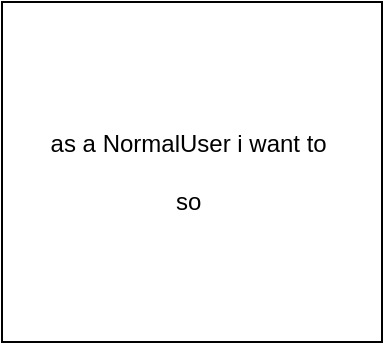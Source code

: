 <mxfile version="21.0.2" type="device"><diagram name="Page-1" id="_J-gU8ALB36tmz9gXd64"><mxGraphModel dx="724" dy="431" grid="1" gridSize="10" guides="1" tooltips="1" connect="1" arrows="1" fold="1" page="1" pageScale="1" pageWidth="850" pageHeight="1100" math="0" shadow="0"><root><mxCell id="0"/><mxCell id="1" parent="0"/><mxCell id="xW_xc2RcB6qXcji39pcL-1" value="as a NormalUser i want to&amp;nbsp;&lt;br&gt;&lt;br&gt;so&amp;nbsp;" style="rounded=0;whiteSpace=wrap;html=1;" vertex="1" parent="1"><mxGeometry x="160" y="30" width="190" height="170" as="geometry"/></mxCell></root></mxGraphModel></diagram></mxfile>